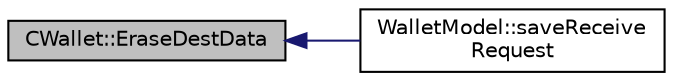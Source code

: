 digraph "CWallet::EraseDestData"
{
  edge [fontname="Helvetica",fontsize="10",labelfontname="Helvetica",labelfontsize="10"];
  node [fontname="Helvetica",fontsize="10",shape=record];
  rankdir="LR";
  Node95 [label="CWallet::EraseDestData",height=0.2,width=0.4,color="black", fillcolor="grey75", style="filled", fontcolor="black"];
  Node95 -> Node96 [dir="back",color="midnightblue",fontsize="10",style="solid",fontname="Helvetica"];
  Node96 [label="WalletModel::saveReceive\lRequest",height=0.2,width=0.4,color="black", fillcolor="white", style="filled",URL="$class_wallet_model.html#a88d44bc0994c1701386f63b1f266637f"];
}
